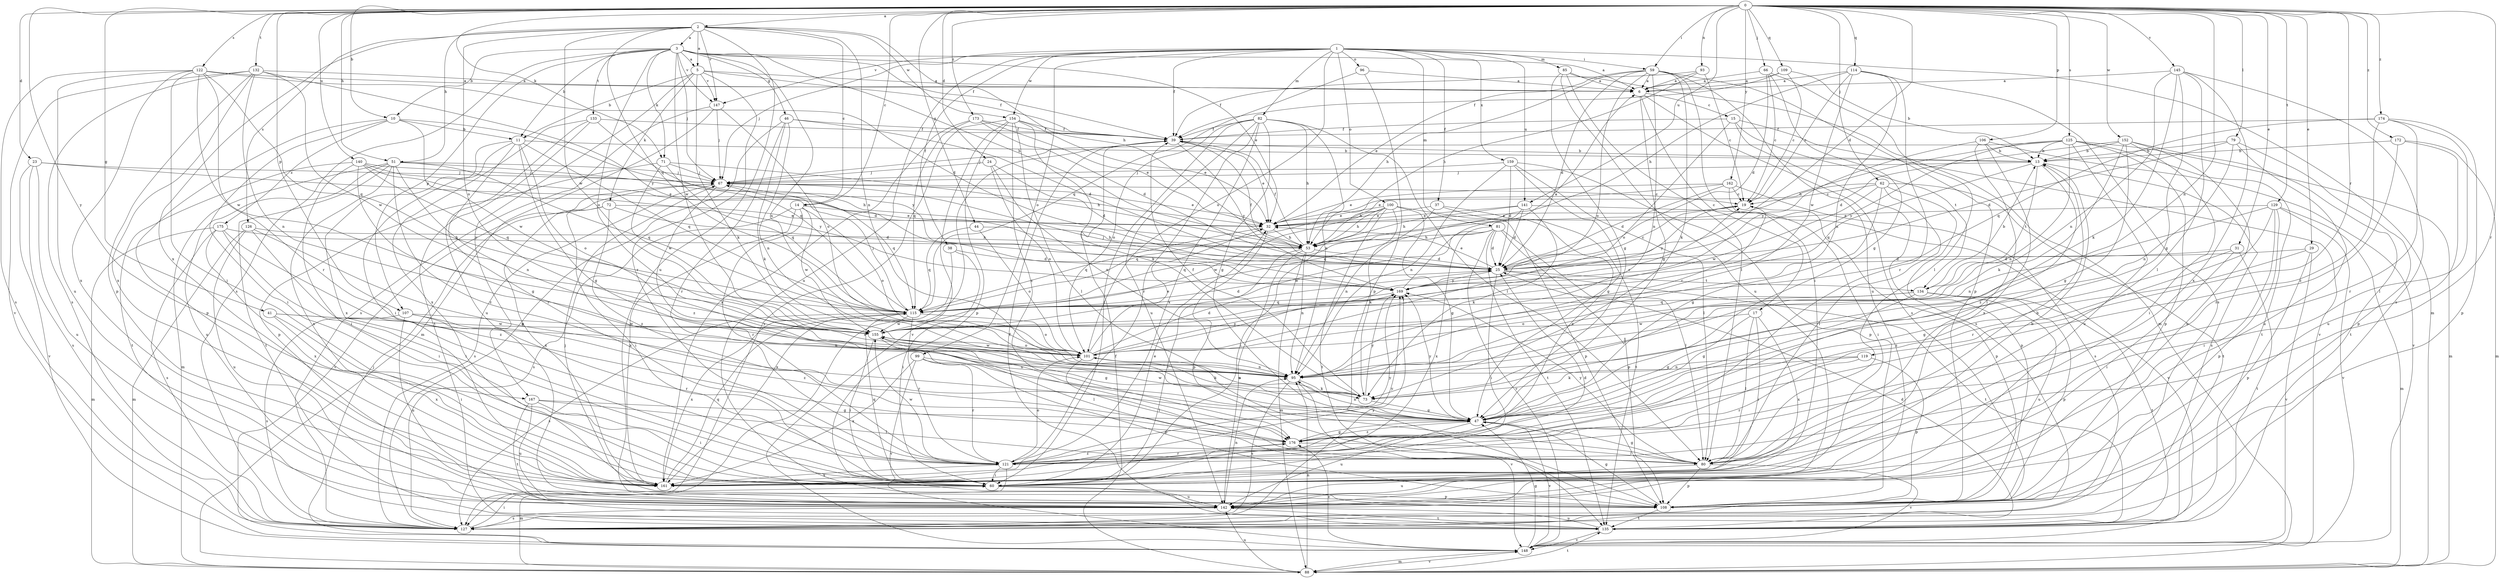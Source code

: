 strict digraph  {
0;
1;
2;
3;
5;
6;
10;
11;
13;
14;
15;
17;
19;
23;
24;
25;
29;
31;
32;
37;
38;
39;
41;
44;
46;
47;
51;
53;
59;
60;
62;
66;
67;
71;
72;
73;
79;
80;
81;
82;
85;
88;
93;
95;
96;
99;
100;
101;
106;
107;
108;
109;
114;
115;
119;
121;
122;
125;
126;
127;
129;
132;
133;
134;
135;
140;
141;
142;
145;
147;
148;
152;
154;
155;
159;
161;
162;
167;
169;
172;
173;
174;
175;
176;
0 -> 2  [label=a];
0 -> 10  [label=b];
0 -> 14  [label=c];
0 -> 23  [label=d];
0 -> 24  [label=d];
0 -> 25  [label=d];
0 -> 29  [label=e];
0 -> 31  [label=e];
0 -> 41  [label=g];
0 -> 44  [label=g];
0 -> 51  [label=h];
0 -> 59  [label=i];
0 -> 62  [label=j];
0 -> 66  [label=j];
0 -> 71  [label=k];
0 -> 79  [label=l];
0 -> 93  [label=n];
0 -> 95  [label=n];
0 -> 106  [label=p];
0 -> 107  [label=p];
0 -> 109  [label=q];
0 -> 114  [label=q];
0 -> 119  [label=r];
0 -> 121  [label=r];
0 -> 122  [label=s];
0 -> 125  [label=s];
0 -> 129  [label=t];
0 -> 132  [label=t];
0 -> 140  [label=u];
0 -> 141  [label=u];
0 -> 145  [label=v];
0 -> 152  [label=w];
0 -> 162  [label=y];
0 -> 167  [label=y];
0 -> 172  [label=z];
0 -> 173  [label=z];
0 -> 174  [label=z];
1 -> 37  [label=f];
1 -> 38  [label=f];
1 -> 39  [label=f];
1 -> 59  [label=i];
1 -> 67  [label=j];
1 -> 81  [label=m];
1 -> 82  [label=m];
1 -> 85  [label=m];
1 -> 88  [label=m];
1 -> 96  [label=o];
1 -> 99  [label=o];
1 -> 100  [label=o];
1 -> 101  [label=o];
1 -> 141  [label=u];
1 -> 142  [label=u];
1 -> 147  [label=v];
1 -> 154  [label=w];
1 -> 159  [label=x];
2 -> 3  [label=a];
2 -> 5  [label=a];
2 -> 14  [label=c];
2 -> 51  [label=h];
2 -> 53  [label=h];
2 -> 95  [label=n];
2 -> 101  [label=o];
2 -> 115  [label=q];
2 -> 126  [label=s];
2 -> 142  [label=u];
2 -> 147  [label=v];
2 -> 154  [label=w];
2 -> 155  [label=w];
2 -> 161  [label=x];
3 -> 5  [label=a];
3 -> 6  [label=a];
3 -> 10  [label=b];
3 -> 11  [label=b];
3 -> 32  [label=e];
3 -> 39  [label=f];
3 -> 46  [label=g];
3 -> 53  [label=h];
3 -> 67  [label=j];
3 -> 71  [label=k];
3 -> 95  [label=n];
3 -> 101  [label=o];
3 -> 107  [label=p];
3 -> 127  [label=s];
3 -> 133  [label=t];
3 -> 147  [label=v];
3 -> 155  [label=w];
5 -> 6  [label=a];
5 -> 11  [label=b];
5 -> 39  [label=f];
5 -> 72  [label=k];
5 -> 73  [label=k];
5 -> 121  [label=r];
5 -> 147  [label=v];
5 -> 167  [label=y];
6 -> 15  [label=c];
6 -> 17  [label=c];
6 -> 47  [label=g];
6 -> 127  [label=s];
10 -> 11  [label=b];
10 -> 60  [label=i];
10 -> 108  [label=p];
10 -> 155  [label=w];
10 -> 169  [label=y];
10 -> 175  [label=z];
11 -> 13  [label=b];
11 -> 47  [label=g];
11 -> 60  [label=i];
11 -> 101  [label=o];
11 -> 115  [label=q];
11 -> 121  [label=r];
11 -> 161  [label=x];
13 -> 67  [label=j];
13 -> 115  [label=q];
13 -> 127  [label=s];
13 -> 134  [label=t];
13 -> 176  [label=z];
14 -> 32  [label=e];
14 -> 101  [label=o];
14 -> 121  [label=r];
14 -> 127  [label=s];
14 -> 155  [label=w];
14 -> 161  [label=x];
15 -> 39  [label=f];
15 -> 101  [label=o];
15 -> 127  [label=s];
15 -> 134  [label=t];
15 -> 148  [label=v];
17 -> 47  [label=g];
17 -> 60  [label=i];
17 -> 80  [label=l];
17 -> 155  [label=w];
17 -> 161  [label=x];
19 -> 32  [label=e];
19 -> 108  [label=p];
19 -> 169  [label=y];
23 -> 32  [label=e];
23 -> 67  [label=j];
23 -> 127  [label=s];
23 -> 142  [label=u];
23 -> 148  [label=v];
24 -> 25  [label=d];
24 -> 67  [label=j];
24 -> 95  [label=n];
24 -> 101  [label=o];
25 -> 19  [label=c];
25 -> 32  [label=e];
25 -> 39  [label=f];
25 -> 60  [label=i];
25 -> 134  [label=t];
25 -> 135  [label=t];
25 -> 169  [label=y];
29 -> 25  [label=d];
29 -> 108  [label=p];
29 -> 148  [label=v];
29 -> 176  [label=z];
31 -> 25  [label=d];
31 -> 47  [label=g];
31 -> 60  [label=i];
31 -> 135  [label=t];
32 -> 53  [label=h];
32 -> 108  [label=p];
32 -> 115  [label=q];
37 -> 32  [label=e];
37 -> 95  [label=n];
37 -> 135  [label=t];
37 -> 176  [label=z];
38 -> 25  [label=d];
38 -> 60  [label=i];
38 -> 161  [label=x];
39 -> 13  [label=b];
39 -> 32  [label=e];
39 -> 127  [label=s];
39 -> 169  [label=y];
41 -> 60  [label=i];
41 -> 95  [label=n];
41 -> 155  [label=w];
41 -> 161  [label=x];
44 -> 53  [label=h];
44 -> 101  [label=o];
44 -> 115  [label=q];
46 -> 25  [label=d];
46 -> 39  [label=f];
46 -> 73  [label=k];
46 -> 95  [label=n];
46 -> 121  [label=r];
46 -> 127  [label=s];
47 -> 95  [label=n];
47 -> 142  [label=u];
47 -> 148  [label=v];
47 -> 155  [label=w];
47 -> 169  [label=y];
47 -> 176  [label=z];
51 -> 53  [label=h];
51 -> 67  [label=j];
51 -> 88  [label=m];
51 -> 95  [label=n];
51 -> 115  [label=q];
51 -> 135  [label=t];
51 -> 142  [label=u];
51 -> 161  [label=x];
51 -> 176  [label=z];
53 -> 25  [label=d];
53 -> 39  [label=f];
53 -> 60  [label=i];
53 -> 88  [label=m];
53 -> 95  [label=n];
53 -> 142  [label=u];
59 -> 6  [label=a];
59 -> 25  [label=d];
59 -> 32  [label=e];
59 -> 53  [label=h];
59 -> 60  [label=i];
59 -> 73  [label=k];
59 -> 95  [label=n];
59 -> 101  [label=o];
59 -> 108  [label=p];
59 -> 142  [label=u];
60 -> 32  [label=e];
60 -> 108  [label=p];
60 -> 115  [label=q];
60 -> 142  [label=u];
62 -> 19  [label=c];
62 -> 32  [label=e];
62 -> 47  [label=g];
62 -> 80  [label=l];
62 -> 108  [label=p];
62 -> 135  [label=t];
62 -> 155  [label=w];
66 -> 6  [label=a];
66 -> 19  [label=c];
66 -> 25  [label=d];
66 -> 47  [label=g];
66 -> 80  [label=l];
67 -> 19  [label=c];
67 -> 32  [label=e];
67 -> 115  [label=q];
67 -> 127  [label=s];
67 -> 148  [label=v];
67 -> 176  [label=z];
71 -> 53  [label=h];
71 -> 67  [label=j];
71 -> 108  [label=p];
71 -> 115  [label=q];
71 -> 155  [label=w];
72 -> 25  [label=d];
72 -> 32  [label=e];
72 -> 60  [label=i];
72 -> 161  [label=x];
72 -> 176  [label=z];
73 -> 39  [label=f];
73 -> 47  [label=g];
73 -> 101  [label=o];
73 -> 169  [label=y];
79 -> 13  [label=b];
79 -> 25  [label=d];
79 -> 95  [label=n];
79 -> 108  [label=p];
79 -> 142  [label=u];
80 -> 13  [label=b];
80 -> 47  [label=g];
80 -> 108  [label=p];
80 -> 142  [label=u];
80 -> 148  [label=v];
80 -> 169  [label=y];
81 -> 25  [label=d];
81 -> 53  [label=h];
81 -> 80  [label=l];
81 -> 108  [label=p];
81 -> 115  [label=q];
81 -> 135  [label=t];
81 -> 148  [label=v];
81 -> 155  [label=w];
81 -> 161  [label=x];
82 -> 39  [label=f];
82 -> 47  [label=g];
82 -> 53  [label=h];
82 -> 60  [label=i];
82 -> 80  [label=l];
82 -> 95  [label=n];
82 -> 101  [label=o];
82 -> 121  [label=r];
82 -> 142  [label=u];
82 -> 161  [label=x];
85 -> 6  [label=a];
85 -> 47  [label=g];
85 -> 80  [label=l];
85 -> 88  [label=m];
85 -> 142  [label=u];
88 -> 39  [label=f];
88 -> 95  [label=n];
88 -> 135  [label=t];
88 -> 142  [label=u];
88 -> 148  [label=v];
93 -> 6  [label=a];
93 -> 19  [label=c];
93 -> 39  [label=f];
93 -> 53  [label=h];
95 -> 73  [label=k];
95 -> 127  [label=s];
95 -> 148  [label=v];
96 -> 6  [label=a];
96 -> 108  [label=p];
96 -> 115  [label=q];
99 -> 95  [label=n];
99 -> 108  [label=p];
99 -> 121  [label=r];
99 -> 148  [label=v];
99 -> 161  [label=x];
100 -> 32  [label=e];
100 -> 47  [label=g];
100 -> 53  [label=h];
100 -> 60  [label=i];
100 -> 73  [label=k];
100 -> 108  [label=p];
100 -> 115  [label=q];
100 -> 135  [label=t];
100 -> 155  [label=w];
101 -> 19  [label=c];
101 -> 25  [label=d];
101 -> 32  [label=e];
101 -> 73  [label=k];
101 -> 80  [label=l];
101 -> 95  [label=n];
101 -> 155  [label=w];
101 -> 169  [label=y];
106 -> 13  [label=b];
106 -> 80  [label=l];
106 -> 148  [label=v];
106 -> 161  [label=x];
106 -> 169  [label=y];
107 -> 121  [label=r];
107 -> 127  [label=s];
107 -> 142  [label=u];
107 -> 155  [label=w];
107 -> 176  [label=z];
108 -> 47  [label=g];
108 -> 67  [label=j];
108 -> 135  [label=t];
109 -> 6  [label=a];
109 -> 13  [label=b];
109 -> 19  [label=c];
109 -> 39  [label=f];
114 -> 6  [label=a];
114 -> 19  [label=c];
114 -> 53  [label=h];
114 -> 95  [label=n];
114 -> 121  [label=r];
114 -> 127  [label=s];
114 -> 155  [label=w];
115 -> 25  [label=d];
115 -> 67  [label=j];
115 -> 101  [label=o];
115 -> 121  [label=r];
115 -> 127  [label=s];
115 -> 155  [label=w];
115 -> 161  [label=x];
119 -> 73  [label=k];
119 -> 95  [label=n];
119 -> 108  [label=p];
119 -> 121  [label=r];
121 -> 60  [label=i];
121 -> 88  [label=m];
121 -> 101  [label=o];
121 -> 155  [label=w];
121 -> 161  [label=x];
121 -> 169  [label=y];
121 -> 176  [label=z];
122 -> 6  [label=a];
122 -> 25  [label=d];
122 -> 60  [label=i];
122 -> 115  [label=q];
122 -> 121  [label=r];
122 -> 127  [label=s];
122 -> 142  [label=u];
122 -> 155  [label=w];
122 -> 161  [label=x];
125 -> 13  [label=b];
125 -> 53  [label=h];
125 -> 67  [label=j];
125 -> 88  [label=m];
125 -> 95  [label=n];
125 -> 108  [label=p];
125 -> 135  [label=t];
125 -> 142  [label=u];
125 -> 169  [label=y];
126 -> 47  [label=g];
126 -> 53  [label=h];
126 -> 60  [label=i];
126 -> 88  [label=m];
126 -> 142  [label=u];
127 -> 60  [label=i];
127 -> 169  [label=y];
129 -> 32  [label=e];
129 -> 60  [label=i];
129 -> 88  [label=m];
129 -> 95  [label=n];
129 -> 108  [label=p];
129 -> 121  [label=r];
129 -> 148  [label=v];
132 -> 6  [label=a];
132 -> 95  [label=n];
132 -> 108  [label=p];
132 -> 127  [label=s];
132 -> 148  [label=v];
132 -> 155  [label=w];
132 -> 161  [label=x];
132 -> 169  [label=y];
133 -> 39  [label=f];
133 -> 115  [label=q];
133 -> 135  [label=t];
133 -> 142  [label=u];
133 -> 161  [label=x];
134 -> 13  [label=b];
134 -> 47  [label=g];
134 -> 101  [label=o];
134 -> 108  [label=p];
134 -> 115  [label=q];
134 -> 135  [label=t];
134 -> 142  [label=u];
135 -> 25  [label=d];
135 -> 39  [label=f];
135 -> 142  [label=u];
135 -> 148  [label=v];
140 -> 25  [label=d];
140 -> 47  [label=g];
140 -> 60  [label=i];
140 -> 67  [label=j];
140 -> 115  [label=q];
140 -> 135  [label=t];
140 -> 169  [label=y];
141 -> 25  [label=d];
141 -> 32  [label=e];
141 -> 53  [label=h];
141 -> 73  [label=k];
141 -> 115  [label=q];
141 -> 148  [label=v];
142 -> 95  [label=n];
142 -> 127  [label=s];
142 -> 135  [label=t];
145 -> 6  [label=a];
145 -> 47  [label=g];
145 -> 73  [label=k];
145 -> 80  [label=l];
145 -> 95  [label=n];
145 -> 127  [label=s];
145 -> 161  [label=x];
147 -> 67  [label=j];
147 -> 88  [label=m];
147 -> 101  [label=o];
147 -> 127  [label=s];
148 -> 47  [label=g];
148 -> 67  [label=j];
148 -> 88  [label=m];
148 -> 176  [label=z];
152 -> 13  [label=b];
152 -> 25  [label=d];
152 -> 47  [label=g];
152 -> 60  [label=i];
152 -> 73  [label=k];
152 -> 135  [label=t];
152 -> 142  [label=u];
154 -> 32  [label=e];
154 -> 39  [label=f];
154 -> 73  [label=k];
154 -> 80  [label=l];
154 -> 108  [label=p];
154 -> 127  [label=s];
154 -> 148  [label=v];
154 -> 176  [label=z];
155 -> 19  [label=c];
155 -> 47  [label=g];
155 -> 60  [label=i];
155 -> 80  [label=l];
155 -> 101  [label=o];
159 -> 25  [label=d];
159 -> 47  [label=g];
159 -> 67  [label=j];
159 -> 80  [label=l];
159 -> 95  [label=n];
159 -> 108  [label=p];
161 -> 13  [label=b];
161 -> 25  [label=d];
161 -> 115  [label=q];
161 -> 169  [label=y];
162 -> 19  [label=c];
162 -> 25  [label=d];
162 -> 32  [label=e];
162 -> 53  [label=h];
162 -> 60  [label=i];
162 -> 127  [label=s];
167 -> 47  [label=g];
167 -> 60  [label=i];
167 -> 80  [label=l];
167 -> 135  [label=t];
167 -> 142  [label=u];
169 -> 6  [label=a];
169 -> 67  [label=j];
169 -> 115  [label=q];
172 -> 13  [label=b];
172 -> 88  [label=m];
172 -> 121  [label=r];
172 -> 142  [label=u];
173 -> 25  [label=d];
173 -> 32  [label=e];
173 -> 39  [label=f];
173 -> 115  [label=q];
173 -> 161  [label=x];
174 -> 39  [label=f];
174 -> 80  [label=l];
174 -> 108  [label=p];
174 -> 115  [label=q];
174 -> 121  [label=r];
174 -> 176  [label=z];
175 -> 53  [label=h];
175 -> 60  [label=i];
175 -> 88  [label=m];
175 -> 127  [label=s];
175 -> 161  [label=x];
175 -> 176  [label=z];
176 -> 47  [label=g];
176 -> 80  [label=l];
176 -> 121  [label=r];
}
